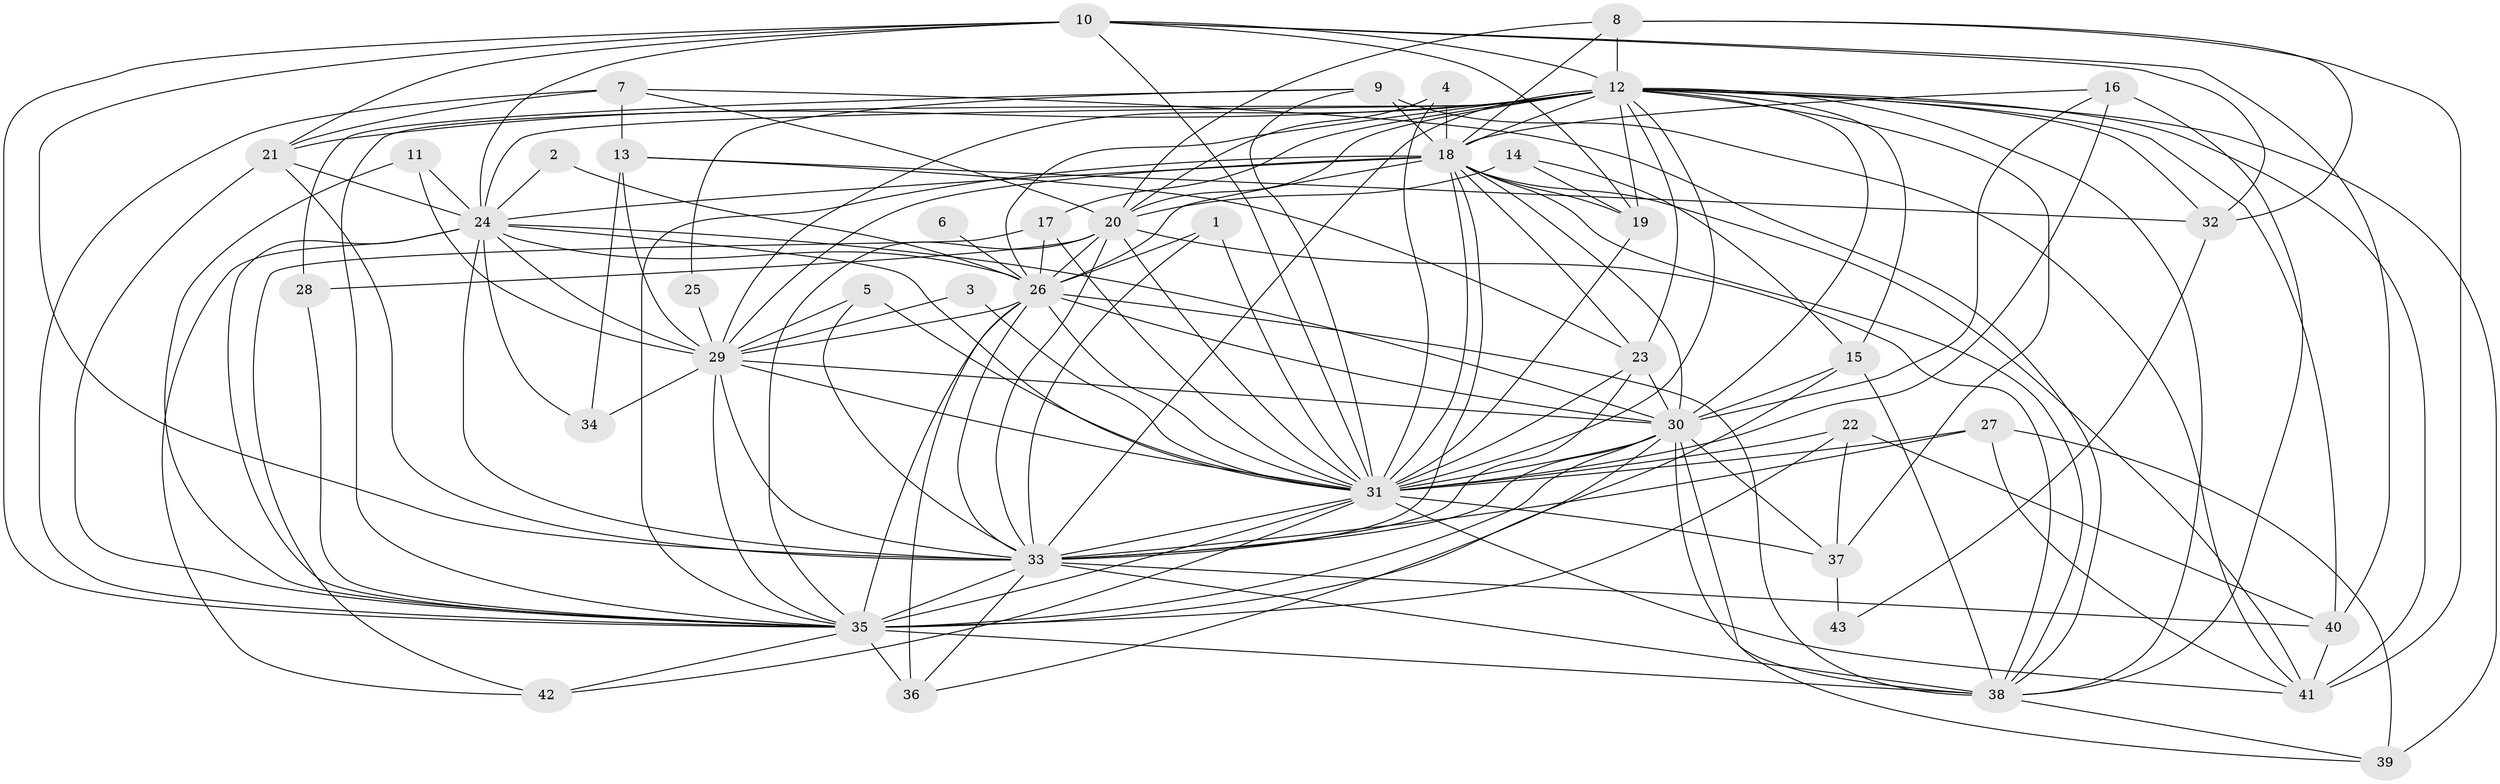 // original degree distribution, {27: 0.0070921985815602835, 20: 0.014184397163120567, 18: 0.0070921985815602835, 21: 0.0070921985815602835, 25: 0.0070921985815602835, 36: 0.0070921985815602835, 22: 0.0070921985815602835, 26: 0.0070921985815602835, 30: 0.0070921985815602835, 2: 0.574468085106383, 3: 0.19148936170212766, 5: 0.03546099290780142, 10: 0.0070921985815602835, 7: 0.014184397163120567, 11: 0.0070921985815602835, 6: 0.02127659574468085, 4: 0.07092198581560284, 8: 0.0070921985815602835}
// Generated by graph-tools (version 1.1) at 2025/36/03/04/25 23:36:31]
// undirected, 43 vertices, 155 edges
graph export_dot {
  node [color=gray90,style=filled];
  1;
  2;
  3;
  4;
  5;
  6;
  7;
  8;
  9;
  10;
  11;
  12;
  13;
  14;
  15;
  16;
  17;
  18;
  19;
  20;
  21;
  22;
  23;
  24;
  25;
  26;
  27;
  28;
  29;
  30;
  31;
  32;
  33;
  34;
  35;
  36;
  37;
  38;
  39;
  40;
  41;
  42;
  43;
  1 -- 26 [weight=1.0];
  1 -- 31 [weight=1.0];
  1 -- 33 [weight=1.0];
  2 -- 24 [weight=1.0];
  2 -- 26 [weight=1.0];
  3 -- 29 [weight=1.0];
  3 -- 31 [weight=1.0];
  4 -- 18 [weight=1.0];
  4 -- 20 [weight=1.0];
  4 -- 31 [weight=1.0];
  5 -- 29 [weight=1.0];
  5 -- 31 [weight=1.0];
  5 -- 33 [weight=1.0];
  6 -- 26 [weight=1.0];
  7 -- 13 [weight=1.0];
  7 -- 20 [weight=1.0];
  7 -- 21 [weight=1.0];
  7 -- 35 [weight=1.0];
  7 -- 38 [weight=1.0];
  8 -- 12 [weight=1.0];
  8 -- 18 [weight=1.0];
  8 -- 20 [weight=1.0];
  8 -- 32 [weight=1.0];
  8 -- 41 [weight=1.0];
  9 -- 18 [weight=4.0];
  9 -- 25 [weight=1.0];
  9 -- 28 [weight=1.0];
  9 -- 31 [weight=1.0];
  9 -- 41 [weight=1.0];
  10 -- 12 [weight=1.0];
  10 -- 19 [weight=1.0];
  10 -- 21 [weight=1.0];
  10 -- 24 [weight=1.0];
  10 -- 31 [weight=1.0];
  10 -- 32 [weight=1.0];
  10 -- 33 [weight=1.0];
  10 -- 35 [weight=1.0];
  10 -- 40 [weight=1.0];
  11 -- 24 [weight=1.0];
  11 -- 29 [weight=1.0];
  11 -- 35 [weight=1.0];
  12 -- 15 [weight=1.0];
  12 -- 17 [weight=1.0];
  12 -- 18 [weight=2.0];
  12 -- 19 [weight=2.0];
  12 -- 20 [weight=1.0];
  12 -- 21 [weight=2.0];
  12 -- 23 [weight=1.0];
  12 -- 24 [weight=2.0];
  12 -- 26 [weight=3.0];
  12 -- 29 [weight=3.0];
  12 -- 30 [weight=4.0];
  12 -- 31 [weight=3.0];
  12 -- 32 [weight=1.0];
  12 -- 33 [weight=4.0];
  12 -- 35 [weight=2.0];
  12 -- 37 [weight=1.0];
  12 -- 38 [weight=1.0];
  12 -- 39 [weight=2.0];
  12 -- 40 [weight=1.0];
  12 -- 41 [weight=2.0];
  13 -- 23 [weight=1.0];
  13 -- 29 [weight=1.0];
  13 -- 32 [weight=1.0];
  13 -- 34 [weight=1.0];
  14 -- 15 [weight=1.0];
  14 -- 19 [weight=1.0];
  14 -- 20 [weight=1.0];
  15 -- 30 [weight=1.0];
  15 -- 35 [weight=1.0];
  15 -- 38 [weight=1.0];
  16 -- 18 [weight=1.0];
  16 -- 30 [weight=1.0];
  16 -- 31 [weight=1.0];
  16 -- 38 [weight=1.0];
  17 -- 26 [weight=1.0];
  17 -- 31 [weight=1.0];
  17 -- 42 [weight=1.0];
  18 -- 19 [weight=1.0];
  18 -- 23 [weight=1.0];
  18 -- 24 [weight=1.0];
  18 -- 26 [weight=1.0];
  18 -- 29 [weight=1.0];
  18 -- 30 [weight=1.0];
  18 -- 31 [weight=2.0];
  18 -- 33 [weight=1.0];
  18 -- 35 [weight=1.0];
  18 -- 38 [weight=1.0];
  18 -- 41 [weight=1.0];
  19 -- 31 [weight=1.0];
  20 -- 26 [weight=1.0];
  20 -- 28 [weight=1.0];
  20 -- 31 [weight=1.0];
  20 -- 33 [weight=2.0];
  20 -- 35 [weight=1.0];
  20 -- 38 [weight=1.0];
  21 -- 24 [weight=1.0];
  21 -- 33 [weight=2.0];
  21 -- 35 [weight=1.0];
  22 -- 31 [weight=1.0];
  22 -- 35 [weight=1.0];
  22 -- 37 [weight=1.0];
  22 -- 40 [weight=1.0];
  23 -- 30 [weight=1.0];
  23 -- 31 [weight=1.0];
  23 -- 33 [weight=1.0];
  24 -- 26 [weight=2.0];
  24 -- 29 [weight=1.0];
  24 -- 30 [weight=2.0];
  24 -- 31 [weight=1.0];
  24 -- 33 [weight=2.0];
  24 -- 34 [weight=1.0];
  24 -- 35 [weight=1.0];
  24 -- 42 [weight=1.0];
  25 -- 29 [weight=1.0];
  26 -- 29 [weight=1.0];
  26 -- 30 [weight=2.0];
  26 -- 31 [weight=2.0];
  26 -- 33 [weight=1.0];
  26 -- 35 [weight=3.0];
  26 -- 36 [weight=1.0];
  26 -- 38 [weight=1.0];
  27 -- 31 [weight=1.0];
  27 -- 33 [weight=1.0];
  27 -- 39 [weight=1.0];
  27 -- 41 [weight=1.0];
  28 -- 35 [weight=1.0];
  29 -- 30 [weight=3.0];
  29 -- 31 [weight=1.0];
  29 -- 33 [weight=2.0];
  29 -- 34 [weight=3.0];
  29 -- 35 [weight=1.0];
  30 -- 31 [weight=3.0];
  30 -- 33 [weight=3.0];
  30 -- 35 [weight=1.0];
  30 -- 36 [weight=1.0];
  30 -- 37 [weight=1.0];
  30 -- 38 [weight=1.0];
  30 -- 39 [weight=1.0];
  31 -- 33 [weight=2.0];
  31 -- 35 [weight=2.0];
  31 -- 37 [weight=3.0];
  31 -- 41 [weight=1.0];
  31 -- 42 [weight=1.0];
  32 -- 43 [weight=1.0];
  33 -- 35 [weight=3.0];
  33 -- 36 [weight=1.0];
  33 -- 38 [weight=1.0];
  33 -- 40 [weight=1.0];
  35 -- 36 [weight=2.0];
  35 -- 38 [weight=1.0];
  35 -- 42 [weight=1.0];
  37 -- 43 [weight=1.0];
  38 -- 39 [weight=1.0];
  40 -- 41 [weight=1.0];
}
